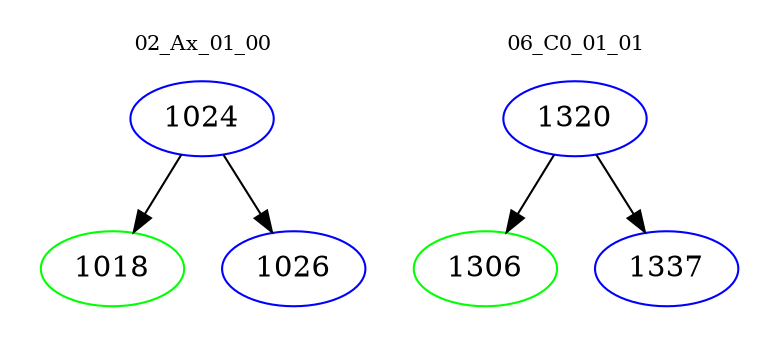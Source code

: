 digraph{
subgraph cluster_0 {
color = white
label = "02_Ax_01_00";
fontsize=10;
T0_1024 [label="1024", color="blue"]
T0_1024 -> T0_1018 [color="black"]
T0_1018 [label="1018", color="green"]
T0_1024 -> T0_1026 [color="black"]
T0_1026 [label="1026", color="blue"]
}
subgraph cluster_1 {
color = white
label = "06_C0_01_01";
fontsize=10;
T1_1320 [label="1320", color="blue"]
T1_1320 -> T1_1306 [color="black"]
T1_1306 [label="1306", color="green"]
T1_1320 -> T1_1337 [color="black"]
T1_1337 [label="1337", color="blue"]
}
}
